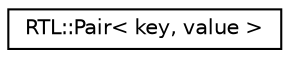 digraph "Иерархия классов. Графический вид."
{
  edge [fontname="Helvetica",fontsize="10",labelfontname="Helvetica",labelfontsize="10"];
  node [fontname="Helvetica",fontsize="10",shape=record];
  rankdir="LR";
  Node0 [label="RTL::Pair\< key, value \>",height=0.2,width=0.4,color="black", fillcolor="white", style="filled",URL="$classRTL_1_1Pair.html"];
}
